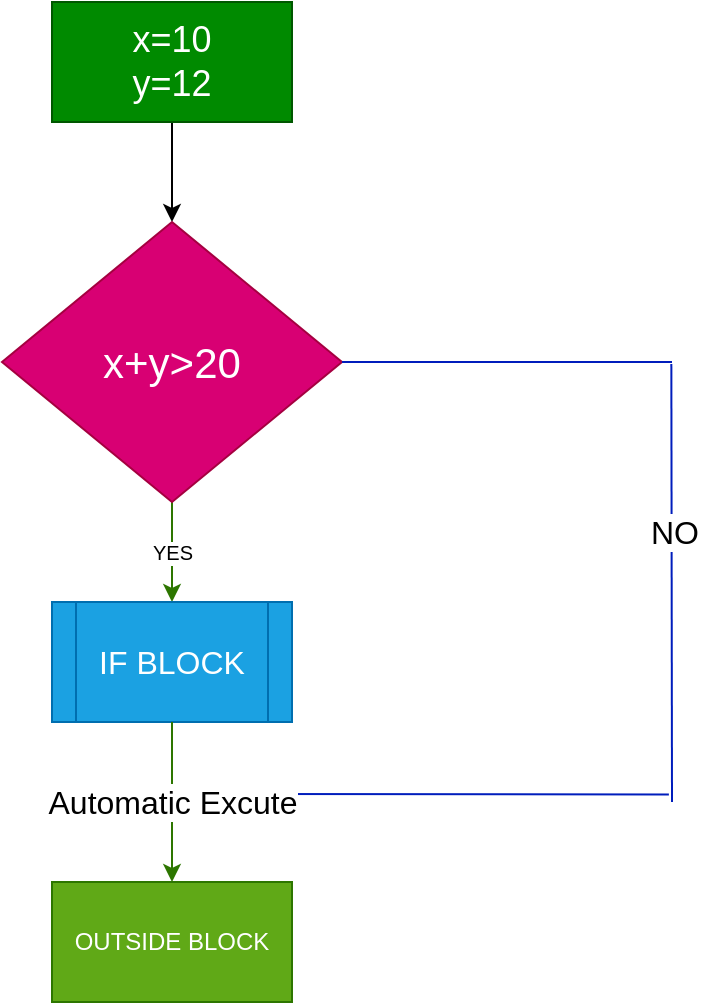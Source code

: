 <mxfile>
    <diagram id="LfHR1LjIRcjbQRQs6qWb" name="Page-1">
        <mxGraphModel dx="990" dy="566" grid="1" gridSize="10" guides="1" tooltips="1" connect="1" arrows="1" fold="1" page="1" pageScale="1" pageWidth="850" pageHeight="1100" background="#ffffff" math="0" shadow="0">
            <root>
                <mxCell id="0"/>
                <mxCell id="1" parent="0"/>
                <mxCell id="4" value="" style="edgeStyle=none;html=1;" parent="1" source="2" target="3" edge="1">
                    <mxGeometry relative="1" as="geometry"/>
                </mxCell>
                <mxCell id="2" value="&lt;font style=&quot;font-size: 18px&quot;&gt;x=10&lt;br&gt;y=12&lt;br&gt;&lt;/font&gt;" style="rounded=0;whiteSpace=wrap;html=1;fillColor=#008a00;fontColor=#ffffff;strokeColor=#005700;" parent="1" vertex="1">
                    <mxGeometry x="330" y="40" width="120" height="60" as="geometry"/>
                </mxCell>
                <mxCell id="10" value="YES" style="edgeStyle=none;html=1;fontSize=10;fillColor=#60a917;strokeColor=#2D7600;" parent="1" source="3" target="9" edge="1">
                    <mxGeometry relative="1" as="geometry"/>
                </mxCell>
                <mxCell id="3" value="&lt;font style=&quot;font-size: 21px&quot;&gt;x+y&amp;gt;20&lt;/font&gt;" style="rhombus;whiteSpace=wrap;html=1;rounded=0;fillColor=#d80073;fontColor=#ffffff;strokeColor=#A50040;" parent="1" vertex="1">
                    <mxGeometry x="305" y="150" width="170" height="140" as="geometry"/>
                </mxCell>
                <mxCell id="9" value="&lt;font style=&quot;font-size: 16px&quot;&gt;IF BLOCK&lt;/font&gt;" style="shape=process;whiteSpace=wrap;html=1;backgroundOutline=1;rounded=0;fillColor=#1ba1e2;fontColor=#ffffff;strokeColor=#006EAF;" parent="1" vertex="1">
                    <mxGeometry x="330" y="340" width="120" height="60" as="geometry"/>
                </mxCell>
                <mxCell id="11" value="OUTSIDE BLOCK" style="whiteSpace=wrap;html=1;rounded=0;fillColor=#60a917;fontColor=#ffffff;strokeColor=#2D7600;" parent="1" vertex="1">
                    <mxGeometry x="330" y="480" width="120" height="60" as="geometry"/>
                </mxCell>
                <mxCell id="17" value="" style="endArrow=none;html=1;fontSize=16;exitX=1;exitY=0.5;exitDx=0;exitDy=0;fillColor=#0050ef;strokeColor=#001DBC;" parent="1" source="3" edge="1">
                    <mxGeometry width="50" height="50" relative="1" as="geometry">
                        <mxPoint x="470" y="290" as="sourcePoint"/>
                        <mxPoint x="640" y="220" as="targetPoint"/>
                    </mxGeometry>
                </mxCell>
                <mxCell id="18" value="" style="endArrow=none;html=1;fontSize=16;entryX=0.998;entryY=2;entryDx=0;entryDy=0;entryPerimeter=0;fillColor=#0050ef;strokeColor=#001DBC;" parent="1" target="17" edge="1">
                    <mxGeometry width="50" height="50" relative="1" as="geometry">
                        <mxPoint x="640" y="440" as="sourcePoint"/>
                        <mxPoint x="520" y="240" as="targetPoint"/>
                        <Array as="points"/>
                    </mxGeometry>
                </mxCell>
                <mxCell id="21" value="NO" style="edgeLabel;html=1;align=center;verticalAlign=middle;resizable=0;points=[];fontSize=16;" parent="18" vertex="1" connectable="0">
                    <mxGeometry x="0.238" y="-1" relative="1" as="geometry">
                        <mxPoint as="offset"/>
                    </mxGeometry>
                </mxCell>
                <mxCell id="20" value="" style="endArrow=classic;html=1;fontSize=16;exitX=-2.47;exitY=0.983;exitDx=0;exitDy=0;exitPerimeter=0;fillColor=#0050ef;strokeColor=#001DBC;" parent="1" source="18" edge="1">
                    <mxGeometry width="50" height="50" relative="1" as="geometry">
                        <mxPoint x="470" y="290" as="sourcePoint"/>
                        <mxPoint x="410" y="436" as="targetPoint"/>
                    </mxGeometry>
                </mxCell>
                <mxCell id="22" value="Automatic Excute" style="endArrow=classic;html=1;exitX=0.5;exitY=1;exitDx=0;exitDy=0;entryX=0.5;entryY=0;entryDx=0;entryDy=0;fillColor=#60a917;strokeColor=#2D7600;fontSize=16;" edge="1" parent="1" source="9" target="11">
                    <mxGeometry width="50" height="50" relative="1" as="geometry">
                        <mxPoint x="480" y="320" as="sourcePoint"/>
                        <mxPoint x="530" y="270" as="targetPoint"/>
                    </mxGeometry>
                </mxCell>
            </root>
        </mxGraphModel>
    </diagram>
</mxfile>